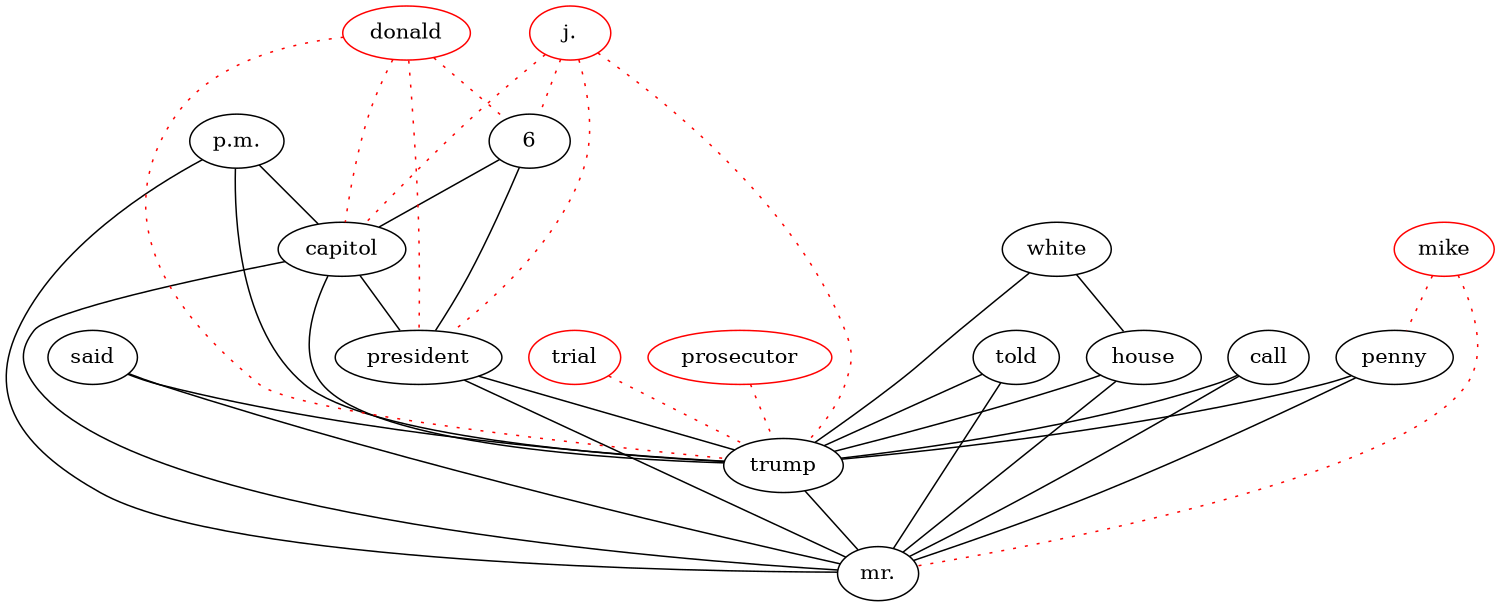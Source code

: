 graph keygraph {
graph [size="10,10"]
"p.m." [color="black"]
"mr." [color="black"]
penny [color="black"]
president [color="black"]
6 [color="black"]
said [color="black"]
told [color="black"]
house [color="black"]
call [color="black"]
capitol [color="black"]
trump [color="black"]
white [color="black"]
"j." [color="red"]
trial [color="red"]
prosecutor [color="red"]
mike [color="red"]
donald [color="red"]
6--capitol
6--president
call--trump
call--"mr."
capitol--president
white--trump
house--"mr."
said--trump
penny--trump
told--trump
white--house
"p.m."--capitol
house--trump
told--"mr."
"p.m."--trump
capitol--"mr."
president--"mr."
said--"mr."
penny--"mr."
"p.m."--"mr."
president--trump
capitol--trump
trump--"mr."
prosecutor--trump [color="red", style="dotted"]
trial--trump [color="red", style="dotted"]
mike--"mr." [color="red", style="dotted"]
mike--penny [color="red", style="dotted"]
donald--capitol [color="red", style="dotted"]
donald--6 [color="red", style="dotted"]
donald--president [color="red", style="dotted"]
donald--trump [color="red", style="dotted"]
"j."--capitol [color="red", style="dotted"]
"j."--6 [color="red", style="dotted"]
"j."--president [color="red", style="dotted"]
"j."--trump [color="red", style="dotted"]
}